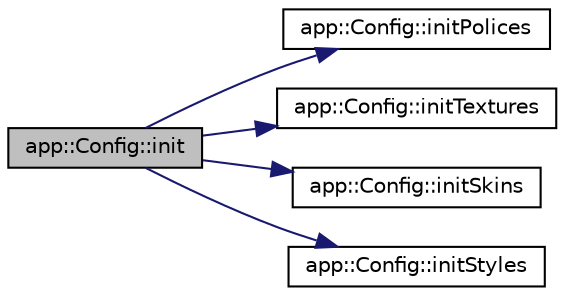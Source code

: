 digraph "app::Config::init"
{
  edge [fontname="Helvetica",fontsize="10",labelfontname="Helvetica",labelfontsize="10"];
  node [fontname="Helvetica",fontsize="10",shape=record];
  rankdir="LR";
  Node1 [label="app::Config::init",height=0.2,width=0.4,color="black", fillcolor="grey75", style="filled", fontcolor="black"];
  Node1 -> Node2 [color="midnightblue",fontsize="10",style="solid",fontname="Helvetica"];
  Node2 [label="app::Config::initPolices",height=0.2,width=0.4,color="black", fillcolor="white", style="filled",URL="$classapp_1_1_config.html#ada2a8a71c6ef00e4726666af45c04d25",tooltip="Initialise le Manager des polices. "];
  Node1 -> Node3 [color="midnightblue",fontsize="10",style="solid",fontname="Helvetica"];
  Node3 [label="app::Config::initTextures",height=0.2,width=0.4,color="black", fillcolor="white", style="filled",URL="$classapp_1_1_config.html#a690065179d9ef7ade6a67193f44acb89",tooltip="Initialise le manager de textures. "];
  Node1 -> Node4 [color="midnightblue",fontsize="10",style="solid",fontname="Helvetica"];
  Node4 [label="app::Config::initSkins",height=0.2,width=0.4,color="black", fillcolor="white", style="filled",URL="$classapp_1_1_config.html#a87cba3dc8625eccfe14efae71555312c",tooltip="Initialiser les differents skins pour l&#39;interface graphique. "];
  Node1 -> Node5 [color="midnightblue",fontsize="10",style="solid",fontname="Helvetica"];
  Node5 [label="app::Config::initStyles",height=0.2,width=0.4,color="black", fillcolor="white", style="filled",URL="$classapp_1_1_config.html#a3f6e6c60455e9b9f35fdead803864bcf",tooltip="Initialiser les differents styles pour l&#39;interface graphique. "];
}
